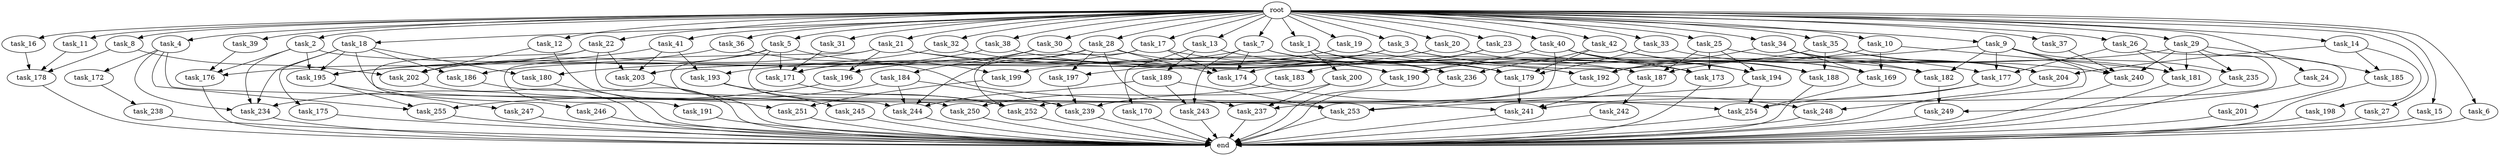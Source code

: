 digraph G {
  root [size="0.000000"];
  task_11 [size="1024.000000"];
  task_234 [size="1331439861760.000000"];
  task_239 [size="1692217114624.000000"];
  task_185 [size="68719476736.000000"];
  task_2 [size="1024.000000"];
  task_42 [size="1024.000000"];
  task_21 [size="1024.000000"];
  task_193 [size="111669149696.000000"];
  task_23 [size="1024.000000"];
  task_35 [size="1024.000000"];
  task_1 [size="1024.000000"];
  task_236 [size="1529008357376.000000"];
  task_33 [size="1024.000000"];
  task_176 [size="463856467968.000000"];
  task_14 [size="1024.000000"];
  task_246 [size="309237645312.000000"];
  task_178 [size="987842478080.000000"];
  task_3 [size="1024.000000"];
  task_249 [size="1554778161152.000000"];
  task_254 [size="627065225216.000000"];
  task_196 [size="1279900254208.000000"];
  task_187 [size="1632087572480.000000"];
  task_203 [size="687194767360.000000"];
  task_28 [size="1024.000000"];
  task_201 [size="34359738368.000000"];
  task_173 [size="1245540515840.000000"];
  task_22 [size="1024.000000"];
  task_5 [size="1024.000000"];
  task_171 [size="1288490188800.000000"];
  task_179 [size="2078764171264.000000"];
  task_242 [size="137438953472.000000"];
  task_243 [size="618475290624.000000"];
  task_183 [size="695784701952.000000"];
  task_9 [size="1024.000000"];
  task_244 [size="1245540515840.000000"];
  task_250 [size="498216206336.000000"];
  task_27 [size="1024.000000"];
  task_238 [size="695784701952.000000"];
  task_195 [size="670014898176.000000"];
  task_20 [size="1024.000000"];
  task_182 [size="1812476198912.000000"];
  task_199 [size="343597383680.000000"];
  task_37 [size="1024.000000"];
  task_245 [size="549755813888.000000"];
  task_194 [size="420906795008.000000"];
  task_169 [size="1949915152384.000000"];
  task_30 [size="1024.000000"];
  task_247 [size="214748364800.000000"];
  task_198 [size="34359738368.000000"];
  task_252 [size="1443109011456.000000"];
  task_40 [size="1024.000000"];
  task_186 [size="498216206336.000000"];
  task_200 [size="695784701952.000000"];
  task_251 [size="833223655424.000000"];
  task_172 [size="137438953472.000000"];
  task_175 [size="420906795008.000000"];
  task_202 [size="2396591751168.000000"];
  task_8 [size="1024.000000"];
  task_191 [size="695784701952.000000"];
  task_188 [size="1211180777472.000000"];
  task_24 [size="1024.000000"];
  task_41 [size="1024.000000"];
  task_31 [size="1024.000000"];
  task_12 [size="1024.000000"];
  task_32 [size="1024.000000"];
  task_189 [size="695784701952.000000"];
  task_255 [size="901943132160.000000"];
  end [size="0.000000"];
  task_10 [size="1024.000000"];
  task_29 [size="1024.000000"];
  task_241 [size="730144440320.000000"];
  task_204 [size="2173253451776.000000"];
  task_34 [size="1024.000000"];
  task_192 [size="1546188226560.000000"];
  task_4 [size="1024.000000"];
  task_13 [size="1024.000000"];
  task_36 [size="1024.000000"];
  task_170 [size="695784701952.000000"];
  task_235 [size="730144440320.000000"];
  task_16 [size="1024.000000"];
  task_181 [size="1623497637888.000000"];
  task_15 [size="1024.000000"];
  task_39 [size="1024.000000"];
  task_174 [size="1632087572480.000000"];
  task_253 [size="1460288880640.000000"];
  task_248 [size="730144440320.000000"];
  task_18 [size="1024.000000"];
  task_26 [size="1024.000000"];
  task_180 [size="635655159808.000000"];
  task_25 [size="1024.000000"];
  task_19 [size="1024.000000"];
  task_197 [size="214748364800.000000"];
  task_38 [size="1024.000000"];
  task_184 [size="214748364800.000000"];
  task_17 [size="1024.000000"];
  task_190 [size="1709396983808.000000"];
  task_237 [size="850403524608.000000"];
  task_240 [size="1589137899520.000000"];
  task_6 [size="1024.000000"];
  task_7 [size="1024.000000"];
  task_177 [size="764504178688.000000"];

  root -> task_11 [size="1.000000"];
  root -> task_28 [size="1.000000"];
  root -> task_10 [size="1.000000"];
  root -> task_20 [size="1.000000"];
  root -> task_2 [size="1.000000"];
  root -> task_4 [size="1.000000"];
  root -> task_13 [size="1.000000"];
  root -> task_39 [size="1.000000"];
  root -> task_21 [size="1.000000"];
  root -> task_40 [size="1.000000"];
  root -> task_16 [size="1.000000"];
  root -> task_22 [size="1.000000"];
  root -> task_15 [size="1.000000"];
  root -> task_36 [size="1.000000"];
  root -> task_33 [size="1.000000"];
  root -> task_1 [size="1.000000"];
  root -> task_5 [size="1.000000"];
  root -> task_14 [size="1.000000"];
  root -> task_18 [size="1.000000"];
  root -> task_26 [size="1.000000"];
  root -> task_6 [size="1.000000"];
  root -> task_25 [size="1.000000"];
  root -> task_24 [size="1.000000"];
  root -> task_9 [size="1.000000"];
  root -> task_23 [size="1.000000"];
  root -> task_3 [size="1.000000"];
  root -> task_19 [size="1.000000"];
  root -> task_27 [size="1.000000"];
  root -> task_35 [size="1.000000"];
  root -> task_41 [size="1.000000"];
  root -> task_38 [size="1.000000"];
  root -> task_17 [size="1.000000"];
  root -> task_31 [size="1.000000"];
  root -> task_12 [size="1.000000"];
  root -> task_32 [size="1.000000"];
  root -> task_34 [size="1.000000"];
  root -> task_37 [size="1.000000"];
  root -> task_30 [size="1.000000"];
  root -> task_8 [size="1.000000"];
  root -> task_7 [size="1.000000"];
  root -> task_42 [size="1.000000"];
  root -> task_29 [size="1.000000"];
  task_11 -> task_178 [size="75497472.000000"];
  task_234 -> end [size="1.000000"];
  task_239 -> end [size="1.000000"];
  task_185 -> end [size="1.000000"];
  task_2 -> task_176 [size="75497472.000000"];
  task_2 -> task_195 [size="75497472.000000"];
  task_2 -> task_234 [size="75497472.000000"];
  task_2 -> task_187 [size="75497472.000000"];
  task_42 -> task_179 [size="134217728.000000"];
  task_42 -> task_169 [size="134217728.000000"];
  task_42 -> task_188 [size="134217728.000000"];
  task_42 -> task_236 [size="134217728.000000"];
  task_21 -> task_191 [size="679477248.000000"];
  task_21 -> task_196 [size="679477248.000000"];
  task_21 -> task_202 [size="679477248.000000"];
  task_21 -> task_190 [size="679477248.000000"];
  task_21 -> task_182 [size="679477248.000000"];
  task_193 -> task_245 [size="536870912.000000"];
  task_193 -> task_252 [size="536870912.000000"];
  task_23 -> task_169 [size="679477248.000000"];
  task_23 -> task_183 [size="679477248.000000"];
  task_23 -> task_174 [size="679477248.000000"];
  task_35 -> task_181 [size="838860800.000000"];
  task_35 -> task_188 [size="838860800.000000"];
  task_35 -> task_204 [size="838860800.000000"];
  task_35 -> task_190 [size="838860800.000000"];
  task_1 -> task_179 [size="679477248.000000"];
  task_1 -> task_200 [size="679477248.000000"];
  task_1 -> task_236 [size="679477248.000000"];
  task_236 -> end [size="1.000000"];
  task_33 -> task_179 [size="838860800.000000"];
  task_33 -> task_204 [size="838860800.000000"];
  task_176 -> end [size="1.000000"];
  task_14 -> task_204 [size="33554432.000000"];
  task_14 -> task_185 [size="33554432.000000"];
  task_14 -> task_198 [size="33554432.000000"];
  task_246 -> end [size="1.000000"];
  task_178 -> end [size="1.000000"];
  task_3 -> task_196 [size="33554432.000000"];
  task_3 -> task_194 [size="33554432.000000"];
  task_3 -> task_177 [size="33554432.000000"];
  task_3 -> task_203 [size="33554432.000000"];
  task_249 -> end [size="1.000000"];
  task_254 -> end [size="1.000000"];
  task_196 -> task_234 [size="679477248.000000"];
  task_187 -> task_242 [size="134217728.000000"];
  task_187 -> task_241 [size="134217728.000000"];
  task_203 -> end [size="1.000000"];
  task_28 -> task_193 [size="75497472.000000"];
  task_28 -> task_244 [size="75497472.000000"];
  task_28 -> task_174 [size="75497472.000000"];
  task_28 -> task_237 [size="75497472.000000"];
  task_28 -> task_197 [size="75497472.000000"];
  task_28 -> task_190 [size="75497472.000000"];
  task_201 -> end [size="1.000000"];
  task_173 -> end [size="1.000000"];
  task_22 -> task_203 [size="301989888.000000"];
  task_22 -> task_176 [size="301989888.000000"];
  task_22 -> task_246 [size="301989888.000000"];
  task_22 -> task_253 [size="301989888.000000"];
  task_5 -> task_199 [size="301989888.000000"];
  task_5 -> task_244 [size="301989888.000000"];
  task_5 -> task_171 [size="301989888.000000"];
  task_5 -> task_202 [size="301989888.000000"];
  task_5 -> task_239 [size="301989888.000000"];
  task_171 -> task_252 [size="301989888.000000"];
  task_179 -> task_241 [size="411041792.000000"];
  task_242 -> end [size="1.000000"];
  task_243 -> end [size="1.000000"];
  task_183 -> task_250 [size="75497472.000000"];
  task_9 -> task_235 [size="679477248.000000"];
  task_9 -> task_177 [size="679477248.000000"];
  task_9 -> task_182 [size="679477248.000000"];
  task_9 -> task_240 [size="679477248.000000"];
  task_9 -> task_187 [size="679477248.000000"];
  task_9 -> task_248 [size="679477248.000000"];
  task_244 -> end [size="1.000000"];
  task_250 -> end [size="1.000000"];
  task_27 -> end [size="1.000000"];
  task_238 -> end [size="1.000000"];
  task_195 -> task_247 [size="209715200.000000"];
  task_195 -> task_255 [size="209715200.000000"];
  task_20 -> task_197 [size="134217728.000000"];
  task_20 -> task_188 [size="134217728.000000"];
  task_182 -> task_249 [size="838860800.000000"];
  task_199 -> task_251 [size="134217728.000000"];
  task_37 -> task_240 [size="536870912.000000"];
  task_245 -> end [size="1.000000"];
  task_194 -> task_253 [size="411041792.000000"];
  task_194 -> task_254 [size="411041792.000000"];
  task_169 -> task_254 [size="33554432.000000"];
  task_30 -> task_171 [size="209715200.000000"];
  task_30 -> task_184 [size="209715200.000000"];
  task_30 -> task_192 [size="209715200.000000"];
  task_247 -> end [size="1.000000"];
  task_198 -> end [size="1.000000"];
  task_252 -> end [size="1.000000"];
  task_40 -> task_173 [size="75497472.000000"];
  task_40 -> task_188 [size="75497472.000000"];
  task_40 -> task_190 [size="75497472.000000"];
  task_40 -> task_237 [size="75497472.000000"];
  task_40 -> task_194 [size="75497472.000000"];
  task_186 -> end [size="1.000000"];
  task_200 -> task_239 [size="679477248.000000"];
  task_200 -> task_237 [size="679477248.000000"];
  task_251 -> end [size="1.000000"];
  task_172 -> task_238 [size="679477248.000000"];
  task_175 -> end [size="1.000000"];
  task_202 -> end [size="1.000000"];
  task_8 -> task_202 [size="679477248.000000"];
  task_8 -> task_178 [size="679477248.000000"];
  task_191 -> end [size="1.000000"];
  task_188 -> end [size="1.000000"];
  task_24 -> task_249 [size="679477248.000000"];
  task_41 -> task_193 [size="33554432.000000"];
  task_41 -> task_203 [size="33554432.000000"];
  task_41 -> task_195 [size="33554432.000000"];
  task_31 -> task_171 [size="209715200.000000"];
  task_12 -> task_251 [size="679477248.000000"];
  task_12 -> task_202 [size="679477248.000000"];
  task_32 -> task_179 [size="75497472.000000"];
  task_32 -> task_186 [size="75497472.000000"];
  task_189 -> task_244 [size="301989888.000000"];
  task_189 -> task_243 [size="301989888.000000"];
  task_189 -> task_253 [size="301989888.000000"];
  task_255 -> end [size="1.000000"];
  task_10 -> task_169 [size="679477248.000000"];
  task_10 -> task_181 [size="679477248.000000"];
  task_10 -> task_192 [size="679477248.000000"];
  task_29 -> task_235 [size="33554432.000000"];
  task_29 -> task_181 [size="33554432.000000"];
  task_29 -> task_185 [size="33554432.000000"];
  task_29 -> task_252 [size="33554432.000000"];
  task_29 -> task_240 [size="33554432.000000"];
  task_29 -> task_199 [size="33554432.000000"];
  task_241 -> end [size="1.000000"];
  task_204 -> end [size="1.000000"];
  task_34 -> task_169 [size="411041792.000000"];
  task_34 -> task_182 [size="411041792.000000"];
  task_34 -> task_204 [size="411041792.000000"];
  task_34 -> task_192 [size="411041792.000000"];
  task_192 -> task_253 [size="411041792.000000"];
  task_4 -> task_172 [size="134217728.000000"];
  task_4 -> task_241 [size="134217728.000000"];
  task_4 -> task_234 [size="134217728.000000"];
  task_4 -> task_255 [size="134217728.000000"];
  task_13 -> task_170 [size="679477248.000000"];
  task_13 -> task_236 [size="679477248.000000"];
  task_13 -> task_189 [size="679477248.000000"];
  task_36 -> task_195 [size="134217728.000000"];
  task_36 -> task_254 [size="134217728.000000"];
  task_170 -> end [size="1.000000"];
  task_235 -> end [size="1.000000"];
  task_16 -> task_178 [size="209715200.000000"];
  task_181 -> end [size="1.000000"];
  task_15 -> end [size="1.000000"];
  task_39 -> task_176 [size="75497472.000000"];
  task_174 -> task_248 [size="33554432.000000"];
  task_253 -> end [size="1.000000"];
  task_248 -> end [size="1.000000"];
  task_18 -> task_186 [size="411041792.000000"];
  task_18 -> task_250 [size="411041792.000000"];
  task_18 -> task_180 [size="411041792.000000"];
  task_18 -> task_195 [size="411041792.000000"];
  task_18 -> task_175 [size="411041792.000000"];
  task_18 -> task_234 [size="411041792.000000"];
  task_26 -> task_181 [size="33554432.000000"];
  task_26 -> task_177 [size="33554432.000000"];
  task_26 -> task_201 [size="33554432.000000"];
  task_180 -> end [size="1.000000"];
  task_25 -> task_173 [size="301989888.000000"];
  task_25 -> task_194 [size="301989888.000000"];
  task_25 -> task_187 [size="301989888.000000"];
  task_25 -> task_240 [size="301989888.000000"];
  task_19 -> task_173 [size="536870912.000000"];
  task_19 -> task_196 [size="536870912.000000"];
  task_197 -> task_239 [size="134217728.000000"];
  task_38 -> task_180 [size="209715200.000000"];
  task_38 -> task_192 [size="209715200.000000"];
  task_184 -> task_244 [size="536870912.000000"];
  task_184 -> task_255 [size="536870912.000000"];
  task_184 -> task_239 [size="536870912.000000"];
  task_17 -> task_171 [size="536870912.000000"];
  task_17 -> task_174 [size="536870912.000000"];
  task_17 -> task_252 [size="536870912.000000"];
  task_17 -> task_187 [size="536870912.000000"];
  task_190 -> end [size="1.000000"];
  task_237 -> end [size="1.000000"];
  task_240 -> end [size="1.000000"];
  task_6 -> end [size="1.000000"];
  task_7 -> task_179 [size="301989888.000000"];
  task_7 -> task_173 [size="301989888.000000"];
  task_7 -> task_243 [size="301989888.000000"];
  task_7 -> task_174 [size="301989888.000000"];
  task_7 -> task_203 [size="301989888.000000"];
  task_177 -> task_241 [size="33554432.000000"];
  task_177 -> task_254 [size="33554432.000000"];
}
